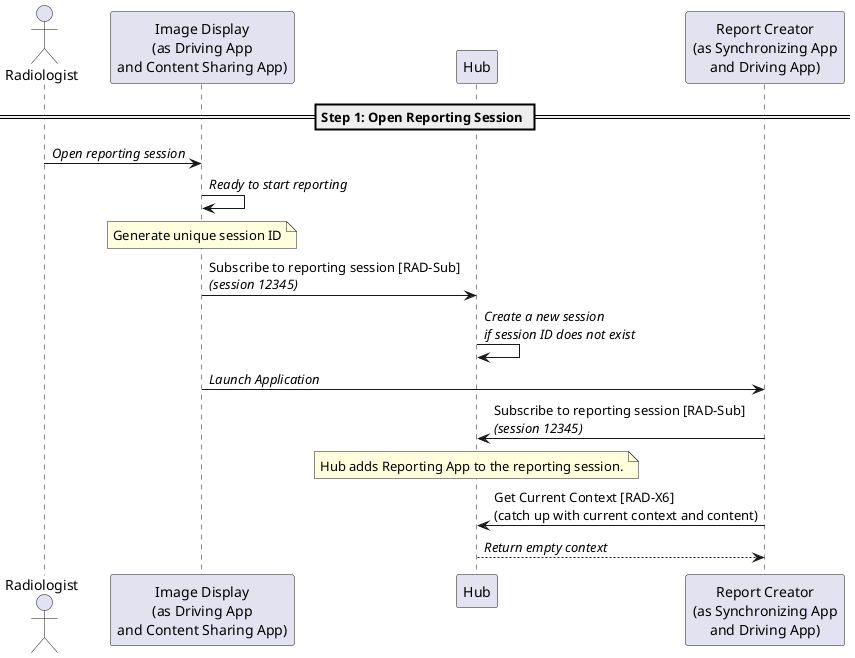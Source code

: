 @startuml

actor Radiologist as User
participant "Image Display\n(as Driving App\nand Content Sharing App)" as PACS
participant "Hub" as Hub
participant "Report Creator\n(as Synchronizing App\nand Driving App)" as Report

== Step 1: Open Reporting Session ==

User->PACS: //Open reporting session//
PACS->PACS: //Ready to start reporting//
note over PACS
Generate unique session ID
end note

PACS->Hub: Subscribe to reporting session [RAD-Sub]\n//(session 12345)//
Hub->Hub: //Create a new session//\n//if session ID does not exist//

PACS->Report: //Launch Application//

Report->Hub: Subscribe to reporting session [RAD-Sub]\n//(session 12345)//
note over Hub
Hub adds Reporting App to the reporting session.
end note

Report->Hub: Get Current Context [RAD-X6]\n(catch up with current context and content)
Hub-->Report: //Return empty context//

@enduml